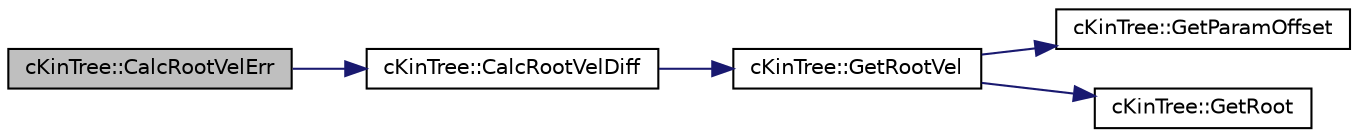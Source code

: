 digraph "cKinTree::CalcRootVelErr"
{
 // LATEX_PDF_SIZE
  edge [fontname="Helvetica",fontsize="10",labelfontname="Helvetica",labelfontsize="10"];
  node [fontname="Helvetica",fontsize="10",shape=record];
  rankdir="LR";
  Node1 [label="cKinTree::CalcRootVelErr",height=0.2,width=0.4,color="black", fillcolor="grey75", style="filled", fontcolor="black",tooltip=" "];
  Node1 -> Node2 [color="midnightblue",fontsize="10",style="solid",fontname="Helvetica"];
  Node2 [label="cKinTree::CalcRootVelDiff",height=0.2,width=0.4,color="black", fillcolor="white", style="filled",URL="$classc_kin_tree.html#aa0a1f91fc1547b4ec5495546e0c3b505",tooltip=" "];
  Node2 -> Node3 [color="midnightblue",fontsize="10",style="solid",fontname="Helvetica"];
  Node3 [label="cKinTree::GetRootVel",height=0.2,width=0.4,color="black", fillcolor="white", style="filled",URL="$classc_kin_tree.html#a4972e9b0403bb16838f8038562925ba2",tooltip=" "];
  Node3 -> Node4 [color="midnightblue",fontsize="10",style="solid",fontname="Helvetica"];
  Node4 [label="cKinTree::GetParamOffset",height=0.2,width=0.4,color="black", fillcolor="white", style="filled",URL="$classc_kin_tree.html#aba4aced4cc6c401006617e288e84e723",tooltip=" "];
  Node3 -> Node5 [color="midnightblue",fontsize="10",style="solid",fontname="Helvetica"];
  Node5 [label="cKinTree::GetRoot",height=0.2,width=0.4,color="black", fillcolor="white", style="filled",URL="$classc_kin_tree.html#a81b9799b03d32762ac820eb0886f369c",tooltip=" "];
}
